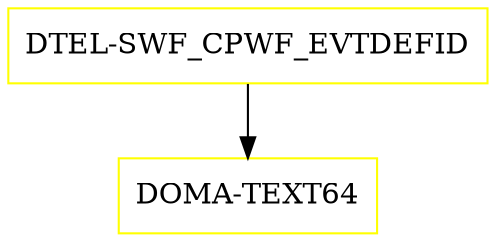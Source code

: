 digraph G {
  "DTEL-SWF_CPWF_EVTDEFID" [shape=box,color=yellow];
  "DOMA-TEXT64" [shape=box,color=yellow,URL="./DOMA_TEXT64.html"];
  "DTEL-SWF_CPWF_EVTDEFID" -> "DOMA-TEXT64";
}
